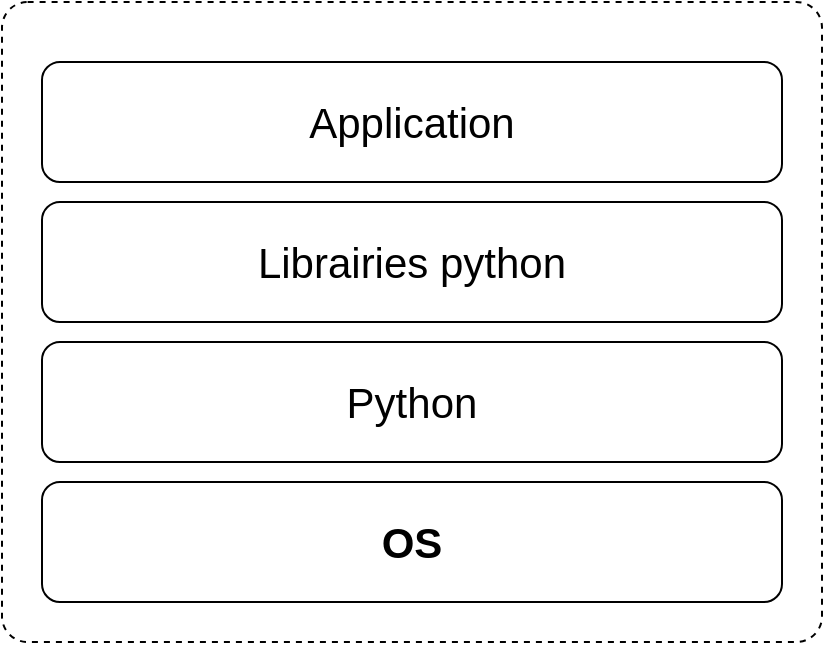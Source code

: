 <mxfile version="20.5.2" type="github">
  <diagram id="_8CMu_YN9WWGNI7k_WGE" name="Page-1">
    <mxGraphModel dx="1422" dy="705" grid="1" gridSize="10" guides="1" tooltips="1" connect="1" arrows="1" fold="1" page="1" pageScale="1" pageWidth="827" pageHeight="1169" math="0" shadow="0">
      <root>
        <mxCell id="0" />
        <mxCell id="1" parent="0" />
        <mxCell id="JNoAzjPoXS2oEvG1nXLi-2" value="OS" style="rounded=1;whiteSpace=wrap;html=1;fontSize=21;fontStyle=1" vertex="1" parent="1">
          <mxGeometry x="220" y="470" width="370" height="60" as="geometry" />
        </mxCell>
        <mxCell id="JNoAzjPoXS2oEvG1nXLi-3" value="Python" style="rounded=1;whiteSpace=wrap;html=1;fontSize=21;" vertex="1" parent="1">
          <mxGeometry x="220" y="400" width="370" height="60" as="geometry" />
        </mxCell>
        <mxCell id="JNoAzjPoXS2oEvG1nXLi-4" value="Librairies python" style="rounded=1;whiteSpace=wrap;html=1;fontSize=21;" vertex="1" parent="1">
          <mxGeometry x="220" y="330" width="370" height="60" as="geometry" />
        </mxCell>
        <mxCell id="JNoAzjPoXS2oEvG1nXLi-5" value="Application" style="rounded=1;whiteSpace=wrap;html=1;fontSize=21;" vertex="1" parent="1">
          <mxGeometry x="220" y="260" width="370" height="60" as="geometry" />
        </mxCell>
        <mxCell id="JNoAzjPoXS2oEvG1nXLi-7" value="" style="rounded=1;whiteSpace=wrap;html=1;fontSize=21;fillColor=none;arcSize=4;dashed=1;" vertex="1" parent="1">
          <mxGeometry x="200" y="230" width="410" height="320" as="geometry" />
        </mxCell>
      </root>
    </mxGraphModel>
  </diagram>
</mxfile>
